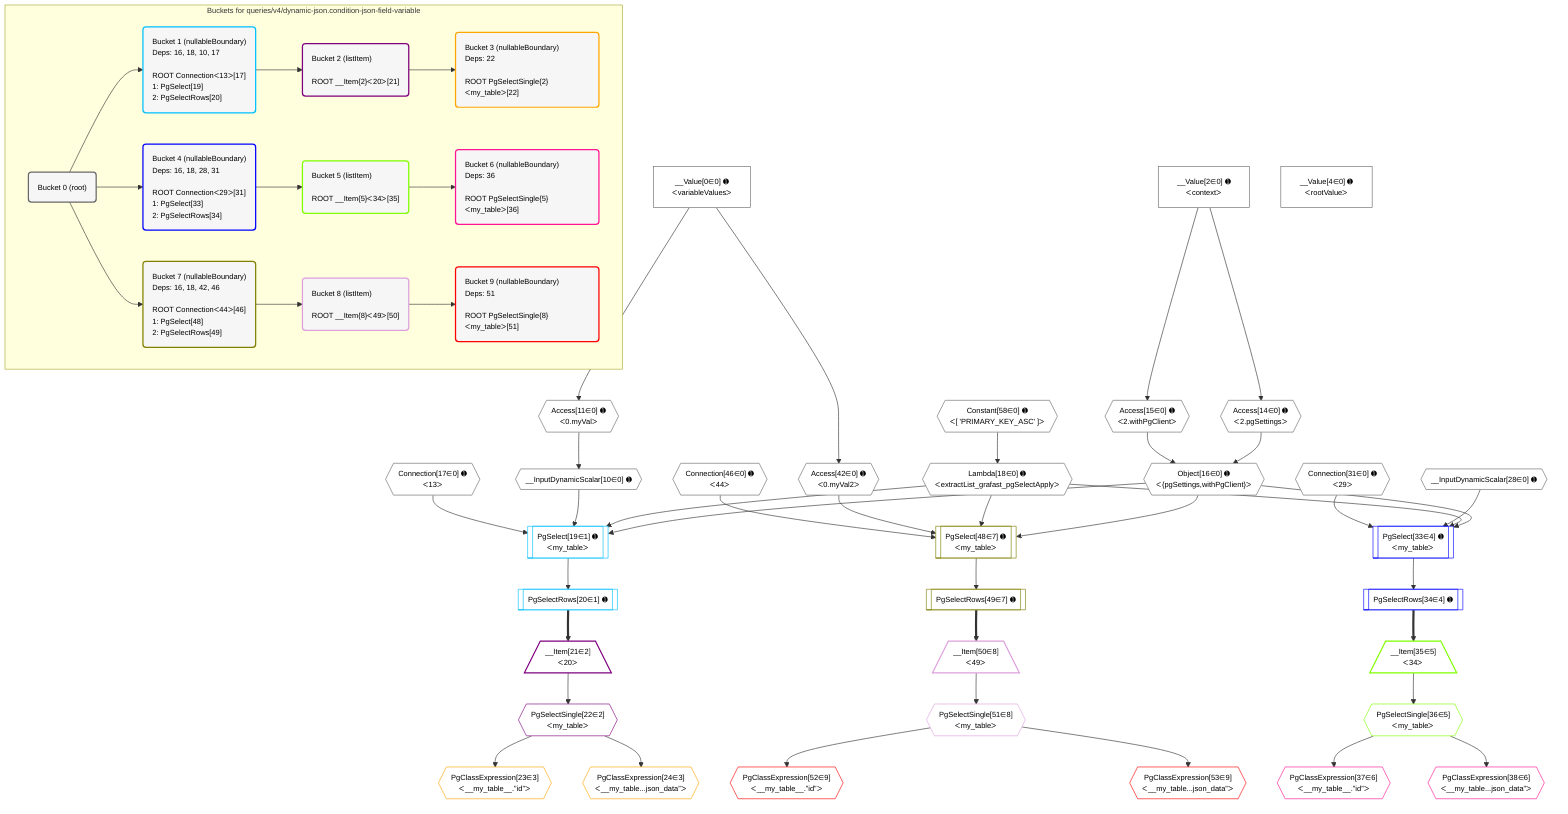 %%{init: {'themeVariables': { 'fontSize': '12px'}}}%%
graph TD
    classDef path fill:#eee,stroke:#000,color:#000
    classDef plan fill:#fff,stroke-width:1px,color:#000
    classDef itemplan fill:#fff,stroke-width:2px,color:#000
    classDef unbatchedplan fill:#dff,stroke-width:1px,color:#000
    classDef sideeffectplan fill:#fcc,stroke-width:2px,color:#000
    classDef bucket fill:#f6f6f6,color:#000,stroke-width:2px,text-align:left


    %% plan dependencies
    Object16{{"Object[16∈0] ➊<br />ᐸ{pgSettings,withPgClient}ᐳ"}}:::plan
    Access14{{"Access[14∈0] ➊<br />ᐸ2.pgSettingsᐳ"}}:::plan
    Access15{{"Access[15∈0] ➊<br />ᐸ2.withPgClientᐳ"}}:::plan
    Access14 & Access15 --> Object16
    __InputDynamicScalar10{{"__InputDynamicScalar[10∈0] ➊"}}:::plan
    Access11{{"Access[11∈0] ➊<br />ᐸ0.myValᐳ"}}:::plan
    Access11 --> __InputDynamicScalar10
    __Value0["__Value[0∈0] ➊<br />ᐸvariableValuesᐳ"]:::plan
    __Value0 --> Access11
    __Value2["__Value[2∈0] ➊<br />ᐸcontextᐳ"]:::plan
    __Value2 --> Access14
    __Value2 --> Access15
    Lambda18{{"Lambda[18∈0] ➊<br />ᐸextractList_grafast_pgSelectApplyᐳ"}}:::plan
    Constant58{{"Constant[58∈0] ➊<br />ᐸ[ 'PRIMARY_KEY_ASC' ]ᐳ"}}:::plan
    Constant58 --> Lambda18
    Access42{{"Access[42∈0] ➊<br />ᐸ0.myVal2ᐳ"}}:::plan
    __Value0 --> Access42
    __Value4["__Value[4∈0] ➊<br />ᐸrootValueᐳ"]:::plan
    Connection17{{"Connection[17∈0] ➊<br />ᐸ13ᐳ"}}:::plan
    __InputDynamicScalar28{{"__InputDynamicScalar[28∈0] ➊"}}:::plan
    Connection31{{"Connection[31∈0] ➊<br />ᐸ29ᐳ"}}:::plan
    Connection46{{"Connection[46∈0] ➊<br />ᐸ44ᐳ"}}:::plan
    PgSelect19[["PgSelect[19∈1] ➊<br />ᐸmy_tableᐳ"]]:::plan
    Object16 & Lambda18 & __InputDynamicScalar10 & Connection17 --> PgSelect19
    PgSelectRows20[["PgSelectRows[20∈1] ➊"]]:::plan
    PgSelect19 --> PgSelectRows20
    __Item21[/"__Item[21∈2]<br />ᐸ20ᐳ"\]:::itemplan
    PgSelectRows20 ==> __Item21
    PgSelectSingle22{{"PgSelectSingle[22∈2]<br />ᐸmy_tableᐳ"}}:::plan
    __Item21 --> PgSelectSingle22
    PgClassExpression23{{"PgClassExpression[23∈3]<br />ᐸ__my_table__.”id”ᐳ"}}:::plan
    PgSelectSingle22 --> PgClassExpression23
    PgClassExpression24{{"PgClassExpression[24∈3]<br />ᐸ__my_table...json_data”ᐳ"}}:::plan
    PgSelectSingle22 --> PgClassExpression24
    PgSelect33[["PgSelect[33∈4] ➊<br />ᐸmy_tableᐳ"]]:::plan
    Object16 & Lambda18 & __InputDynamicScalar28 & Connection31 --> PgSelect33
    PgSelectRows34[["PgSelectRows[34∈4] ➊"]]:::plan
    PgSelect33 --> PgSelectRows34
    __Item35[/"__Item[35∈5]<br />ᐸ34ᐳ"\]:::itemplan
    PgSelectRows34 ==> __Item35
    PgSelectSingle36{{"PgSelectSingle[36∈5]<br />ᐸmy_tableᐳ"}}:::plan
    __Item35 --> PgSelectSingle36
    PgClassExpression37{{"PgClassExpression[37∈6]<br />ᐸ__my_table__.”id”ᐳ"}}:::plan
    PgSelectSingle36 --> PgClassExpression37
    PgClassExpression38{{"PgClassExpression[38∈6]<br />ᐸ__my_table...json_data”ᐳ"}}:::plan
    PgSelectSingle36 --> PgClassExpression38
    PgSelect48[["PgSelect[48∈7] ➊<br />ᐸmy_tableᐳ"]]:::plan
    Object16 & Lambda18 & Access42 & Connection46 --> PgSelect48
    PgSelectRows49[["PgSelectRows[49∈7] ➊"]]:::plan
    PgSelect48 --> PgSelectRows49
    __Item50[/"__Item[50∈8]<br />ᐸ49ᐳ"\]:::itemplan
    PgSelectRows49 ==> __Item50
    PgSelectSingle51{{"PgSelectSingle[51∈8]<br />ᐸmy_tableᐳ"}}:::plan
    __Item50 --> PgSelectSingle51
    PgClassExpression52{{"PgClassExpression[52∈9]<br />ᐸ__my_table__.”id”ᐳ"}}:::plan
    PgSelectSingle51 --> PgClassExpression52
    PgClassExpression53{{"PgClassExpression[53∈9]<br />ᐸ__my_table...json_data”ᐳ"}}:::plan
    PgSelectSingle51 --> PgClassExpression53

    %% define steps

    subgraph "Buckets for queries/v4/dynamic-json.condition-json-field-variable"
    Bucket0("Bucket 0 (root)"):::bucket
    classDef bucket0 stroke:#696969
    class Bucket0,__Value0,__Value2,__Value4,__InputDynamicScalar10,Access11,Access14,Access15,Object16,Connection17,Lambda18,__InputDynamicScalar28,Connection31,Access42,Connection46,Constant58 bucket0
    Bucket1("Bucket 1 (nullableBoundary)<br />Deps: 16, 18, 10, 17<br /><br />ROOT Connectionᐸ13ᐳ[17]<br />1: PgSelect[19]<br />2: PgSelectRows[20]"):::bucket
    classDef bucket1 stroke:#00bfff
    class Bucket1,PgSelect19,PgSelectRows20 bucket1
    Bucket2("Bucket 2 (listItem)<br /><br />ROOT __Item{2}ᐸ20ᐳ[21]"):::bucket
    classDef bucket2 stroke:#7f007f
    class Bucket2,__Item21,PgSelectSingle22 bucket2
    Bucket3("Bucket 3 (nullableBoundary)<br />Deps: 22<br /><br />ROOT PgSelectSingle{2}ᐸmy_tableᐳ[22]"):::bucket
    classDef bucket3 stroke:#ffa500
    class Bucket3,PgClassExpression23,PgClassExpression24 bucket3
    Bucket4("Bucket 4 (nullableBoundary)<br />Deps: 16, 18, 28, 31<br /><br />ROOT Connectionᐸ29ᐳ[31]<br />1: PgSelect[33]<br />2: PgSelectRows[34]"):::bucket
    classDef bucket4 stroke:#0000ff
    class Bucket4,PgSelect33,PgSelectRows34 bucket4
    Bucket5("Bucket 5 (listItem)<br /><br />ROOT __Item{5}ᐸ34ᐳ[35]"):::bucket
    classDef bucket5 stroke:#7fff00
    class Bucket5,__Item35,PgSelectSingle36 bucket5
    Bucket6("Bucket 6 (nullableBoundary)<br />Deps: 36<br /><br />ROOT PgSelectSingle{5}ᐸmy_tableᐳ[36]"):::bucket
    classDef bucket6 stroke:#ff1493
    class Bucket6,PgClassExpression37,PgClassExpression38 bucket6
    Bucket7("Bucket 7 (nullableBoundary)<br />Deps: 16, 18, 42, 46<br /><br />ROOT Connectionᐸ44ᐳ[46]<br />1: PgSelect[48]<br />2: PgSelectRows[49]"):::bucket
    classDef bucket7 stroke:#808000
    class Bucket7,PgSelect48,PgSelectRows49 bucket7
    Bucket8("Bucket 8 (listItem)<br /><br />ROOT __Item{8}ᐸ49ᐳ[50]"):::bucket
    classDef bucket8 stroke:#dda0dd
    class Bucket8,__Item50,PgSelectSingle51 bucket8
    Bucket9("Bucket 9 (nullableBoundary)<br />Deps: 51<br /><br />ROOT PgSelectSingle{8}ᐸmy_tableᐳ[51]"):::bucket
    classDef bucket9 stroke:#ff0000
    class Bucket9,PgClassExpression52,PgClassExpression53 bucket9
    Bucket0 --> Bucket1 & Bucket4 & Bucket7
    Bucket1 --> Bucket2
    Bucket2 --> Bucket3
    Bucket4 --> Bucket5
    Bucket5 --> Bucket6
    Bucket7 --> Bucket8
    Bucket8 --> Bucket9
    end